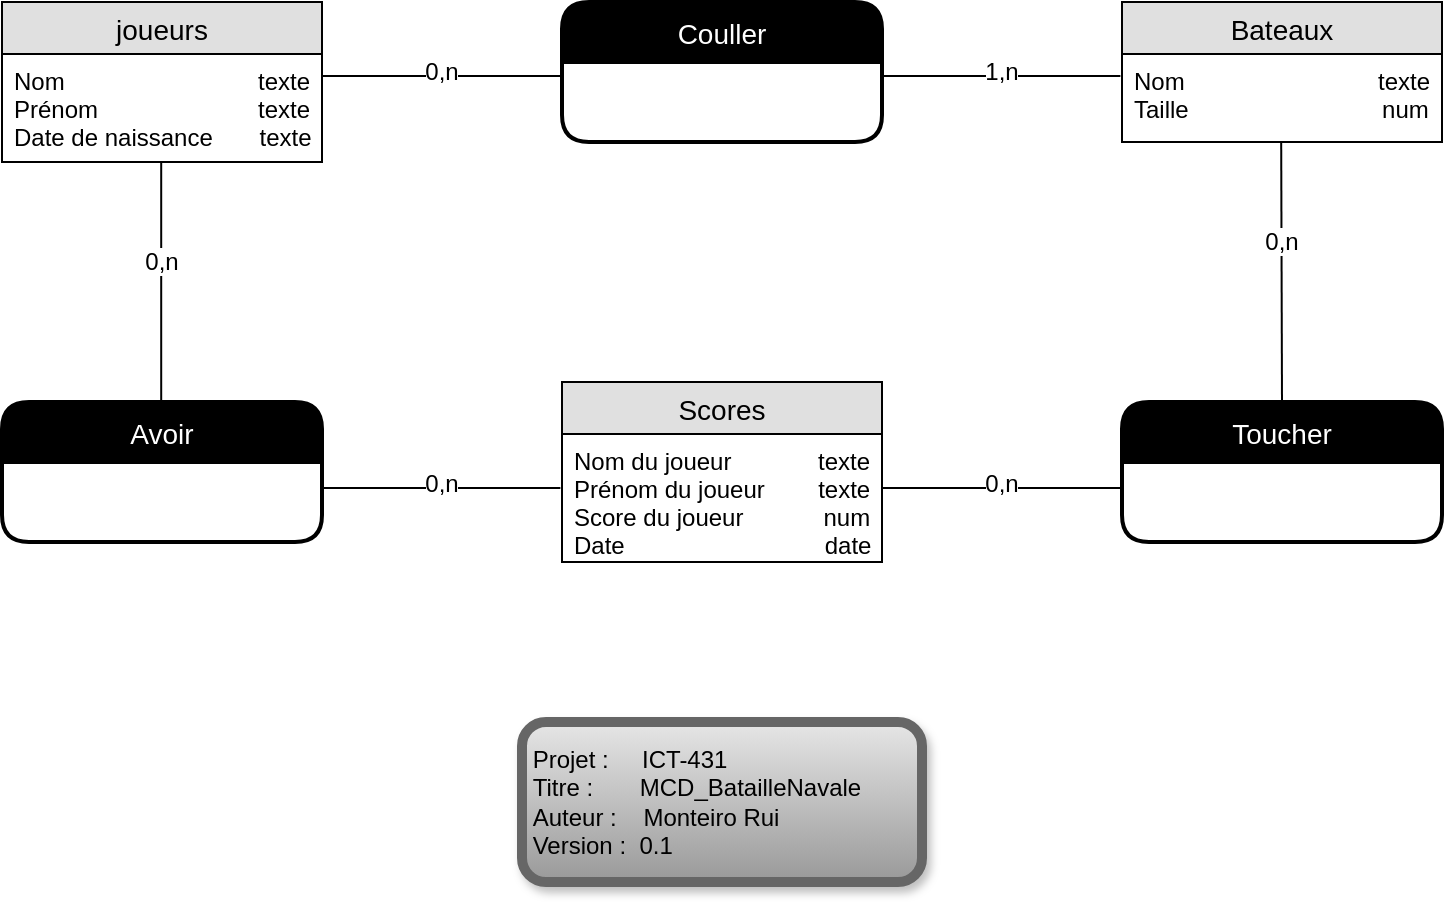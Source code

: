 <mxfile version="14.1.8" type="device"><diagram id="mcRQt8LYQiOFs-89TiJz" name="Page-1"><mxGraphModel dx="905" dy="672" grid="1" gridSize="10" guides="1" tooltips="1" connect="1" arrows="1" fold="1" page="1" pageScale="1" pageWidth="827" pageHeight="1169" math="0" shadow="0"><root><mxCell id="0"/><mxCell id="1" parent="0"/><mxCell id="N8brgsvKLXtQ8DOjibHJ-1" value="joueurs" style="swimlane;fontStyle=0;childLayout=stackLayout;horizontal=1;startSize=26;fillColor=#e0e0e0;horizontalStack=0;resizeParent=1;resizeParentMax=0;resizeLast=0;collapsible=1;marginBottom=0;swimlaneFillColor=#ffffff;align=center;fontSize=14;fontColor=#000000;" vertex="1" parent="1"><mxGeometry x="40" y="720" width="160" height="80" as="geometry"/></mxCell><mxCell id="N8brgsvKLXtQ8DOjibHJ-2" value="Nom                             texte&#10;Prénom                        texte&#10;Date de naissance       texte" style="text;strokeColor=none;fillColor=none;spacingLeft=4;spacingRight=4;overflow=hidden;rotatable=0;points=[[0,0.5],[1,0.5]];portConstraint=eastwest;fontSize=12;" vertex="1" parent="N8brgsvKLXtQ8DOjibHJ-1"><mxGeometry y="26" width="160" height="54" as="geometry"/></mxCell><mxCell id="N8brgsvKLXtQ8DOjibHJ-6" value="Scores" style="swimlane;fontStyle=0;childLayout=stackLayout;horizontal=1;startSize=26;fillColor=#e0e0e0;horizontalStack=0;resizeParent=1;resizeParentMax=0;resizeLast=0;collapsible=1;marginBottom=0;swimlaneFillColor=#ffffff;align=center;fontSize=14;fontColor=#000000;" vertex="1" parent="1"><mxGeometry x="320" y="910" width="160" height="90" as="geometry"/></mxCell><mxCell id="N8brgsvKLXtQ8DOjibHJ-7" value="Nom du joueur             texte&#10;Prénom du joueur        texte&#10;Score du joueur            num&#10;Date                              date&#10;" style="text;strokeColor=none;fillColor=none;spacingLeft=4;spacingRight=4;overflow=hidden;rotatable=0;points=[[0,0.5],[1,0.5]];portConstraint=eastwest;fontSize=12;" vertex="1" parent="N8brgsvKLXtQ8DOjibHJ-6"><mxGeometry y="26" width="160" height="64" as="geometry"/></mxCell><mxCell id="N8brgsvKLXtQ8DOjibHJ-8" value="Bateaux" style="swimlane;fontStyle=0;childLayout=stackLayout;horizontal=1;startSize=26;fillColor=#e0e0e0;horizontalStack=0;resizeParent=1;resizeParentMax=0;resizeLast=0;collapsible=1;marginBottom=0;swimlaneFillColor=#ffffff;align=center;fontSize=14;fontColor=#000000;" vertex="1" parent="1"><mxGeometry x="600" y="720" width="160" height="70" as="geometry"/></mxCell><mxCell id="N8brgsvKLXtQ8DOjibHJ-9" value="Nom                             texte&#10;Taille                             num&#10;" style="text;strokeColor=none;fillColor=none;spacingLeft=4;spacingRight=4;overflow=hidden;rotatable=0;points=[[0,0.5],[1,0.5]];portConstraint=eastwest;fontSize=12;" vertex="1" parent="N8brgsvKLXtQ8DOjibHJ-8"><mxGeometry y="26" width="160" height="44" as="geometry"/></mxCell><mxCell id="N8brgsvKLXtQ8DOjibHJ-12" value="&amp;nbsp;Projet :&amp;nbsp; &amp;nbsp; &amp;nbsp;ICT-431&lt;br&gt;&amp;nbsp;Titre :&amp;nbsp; &amp;nbsp; &amp;nbsp; &amp;nbsp;MCD_BatailleNavale&lt;br&gt;&amp;nbsp;Auteur :&amp;nbsp; &amp;nbsp; Monteiro Rui&lt;br&gt;&amp;nbsp;Version :&amp;nbsp; 0.1" style="whiteSpace=wrap;html=1;align=left;strokeColor=#666666;fillColor=#E6E6E6;gradientColor=#999999;strokeWidth=5;perimeterSpacing=0;rounded=1;shadow=1;sketch=0;glass=0;" vertex="1" parent="1"><mxGeometry x="300" y="1080" width="200" height="80" as="geometry"/></mxCell><mxCell id="N8brgsvKLXtQ8DOjibHJ-13" value="Avoir" style="swimlane;childLayout=stackLayout;horizontal=1;startSize=30;horizontalStack=0;fillColor=#000000;fontColor=#FFFFFF;rounded=1;fontSize=14;fontStyle=0;strokeWidth=2;resizeParent=0;resizeLast=1;shadow=0;dashed=0;align=center;" vertex="1" parent="1"><mxGeometry x="40" y="920" width="160" height="70" as="geometry"/></mxCell><mxCell id="N8brgsvKLXtQ8DOjibHJ-14" value="" style="endArrow=none;html=1;fontColor=#000000;entryX=-0.005;entryY=0.422;entryDx=0;entryDy=0;entryPerimeter=0;" edge="1" parent="1" target="N8brgsvKLXtQ8DOjibHJ-7"><mxGeometry width="50" height="50" relative="1" as="geometry"><mxPoint x="200" y="963" as="sourcePoint"/><mxPoint x="300" y="965" as="targetPoint"/></mxGeometry></mxCell><mxCell id="N8brgsvKLXtQ8DOjibHJ-15" value="&lt;span style=&quot;background-color: rgb(255 , 255 , 255)&quot;&gt;0,n&lt;/span&gt;" style="text;html=1;strokeColor=none;fillColor=none;align=center;verticalAlign=middle;whiteSpace=wrap;rounded=0;fontColor=#000000;" vertex="1" parent="1"><mxGeometry x="240" y="951" width="40" height="20" as="geometry"/></mxCell><mxCell id="N8brgsvKLXtQ8DOjibHJ-16" value="Toucher" style="swimlane;childLayout=stackLayout;horizontal=1;startSize=30;horizontalStack=0;fillColor=#000000;fontColor=#FFFFFF;rounded=1;fontSize=14;fontStyle=0;strokeWidth=2;resizeParent=0;resizeLast=1;shadow=0;dashed=0;align=center;" vertex="1" parent="1"><mxGeometry x="600" y="920" width="160" height="70" as="geometry"/></mxCell><mxCell id="N8brgsvKLXtQ8DOjibHJ-17" value="Couller" style="swimlane;childLayout=stackLayout;horizontal=1;startSize=30;horizontalStack=0;fillColor=#000000;fontColor=#FFFFFF;rounded=1;fontSize=14;fontStyle=0;strokeWidth=2;resizeParent=0;resizeLast=1;shadow=0;dashed=0;align=center;" vertex="1" parent="1"><mxGeometry x="320" y="720" width="160" height="70" as="geometry"/></mxCell><mxCell id="N8brgsvKLXtQ8DOjibHJ-28" value="" style="endArrow=none;html=1;fontColor=#000000;entryX=-0.005;entryY=0.422;entryDx=0;entryDy=0;entryPerimeter=0;" edge="1" parent="1"><mxGeometry width="50" height="50" relative="1" as="geometry"><mxPoint x="480" y="963" as="sourcePoint"/><mxPoint x="599.2" y="963.008" as="targetPoint"/></mxGeometry></mxCell><mxCell id="N8brgsvKLXtQ8DOjibHJ-29" value="&lt;span style=&quot;background-color: rgb(255 , 255 , 255)&quot;&gt;0,n&lt;/span&gt;" style="text;html=1;strokeColor=none;fillColor=none;align=center;verticalAlign=middle;whiteSpace=wrap;rounded=0;fontColor=#000000;" vertex="1" parent="1"><mxGeometry x="520" y="951" width="40" height="20" as="geometry"/></mxCell><mxCell id="N8brgsvKLXtQ8DOjibHJ-30" value="" style="endArrow=none;html=1;fontColor=#000000;entryX=-0.005;entryY=0.422;entryDx=0;entryDy=0;entryPerimeter=0;" edge="1" parent="1"><mxGeometry width="50" height="50" relative="1" as="geometry"><mxPoint x="480" y="757" as="sourcePoint"/><mxPoint x="599.2" y="757.008" as="targetPoint"/></mxGeometry></mxCell><mxCell id="N8brgsvKLXtQ8DOjibHJ-31" value="&lt;span style=&quot;background-color: rgb(255 , 255 , 255)&quot;&gt;1,n&lt;/span&gt;" style="text;html=1;strokeColor=none;fillColor=none;align=center;verticalAlign=middle;whiteSpace=wrap;rounded=0;fontColor=#000000;" vertex="1" parent="1"><mxGeometry x="520" y="745" width="40" height="20" as="geometry"/></mxCell><mxCell id="N8brgsvKLXtQ8DOjibHJ-32" value="" style="endArrow=none;html=1;fontColor=#000000;entryX=-0.005;entryY=0.422;entryDx=0;entryDy=0;entryPerimeter=0;" edge="1" parent="1"><mxGeometry width="50" height="50" relative="1" as="geometry"><mxPoint x="200" y="757" as="sourcePoint"/><mxPoint x="319.2" y="757.008" as="targetPoint"/></mxGeometry></mxCell><mxCell id="N8brgsvKLXtQ8DOjibHJ-33" value="&lt;span style=&quot;background-color: rgb(255 , 255 , 255)&quot;&gt;0,n&lt;/span&gt;" style="text;html=1;strokeColor=none;fillColor=none;align=center;verticalAlign=middle;whiteSpace=wrap;rounded=0;fontColor=#000000;" vertex="1" parent="1"><mxGeometry x="240" y="745" width="40" height="20" as="geometry"/></mxCell><mxCell id="N8brgsvKLXtQ8DOjibHJ-34" value="" style="endArrow=none;html=1;fontColor=#000000;entryX=0.5;entryY=0;entryDx=0;entryDy=0;exitX=0.5;exitY=1.009;exitDx=0;exitDy=0;exitPerimeter=0;" edge="1" parent="1"><mxGeometry width="50" height="50" relative="1" as="geometry"><mxPoint x="119.6" y="799.996" as="sourcePoint"/><mxPoint x="119.6" y="919.51" as="targetPoint"/></mxGeometry></mxCell><mxCell id="N8brgsvKLXtQ8DOjibHJ-35" value="&lt;span style=&quot;background-color: rgb(255 , 255 , 255)&quot;&gt;0,n&lt;/span&gt;" style="text;html=1;strokeColor=none;fillColor=none;align=center;verticalAlign=middle;whiteSpace=wrap;rounded=0;fontColor=#000000;" vertex="1" parent="1"><mxGeometry x="100" y="839.51" width="40" height="20" as="geometry"/></mxCell><mxCell id="N8brgsvKLXtQ8DOjibHJ-37" value="" style="endArrow=none;html=1;fontColor=#000000;entryX=0.5;entryY=0;entryDx=0;entryDy=0;exitX=0.5;exitY=1.009;exitDx=0;exitDy=0;exitPerimeter=0;" edge="1" parent="1" target="N8brgsvKLXtQ8DOjibHJ-16"><mxGeometry width="50" height="50" relative="1" as="geometry"><mxPoint x="679.6" y="790.486" as="sourcePoint"/><mxPoint x="679.6" y="910" as="targetPoint"/></mxGeometry></mxCell><mxCell id="N8brgsvKLXtQ8DOjibHJ-38" value="&lt;span style=&quot;background-color: rgb(255 , 255 , 255)&quot;&gt;0,n&lt;/span&gt;" style="text;html=1;strokeColor=none;fillColor=none;align=center;verticalAlign=middle;whiteSpace=wrap;rounded=0;fontColor=#000000;" vertex="1" parent="1"><mxGeometry x="660" y="830" width="40" height="20" as="geometry"/></mxCell></root></mxGraphModel></diagram></mxfile>
